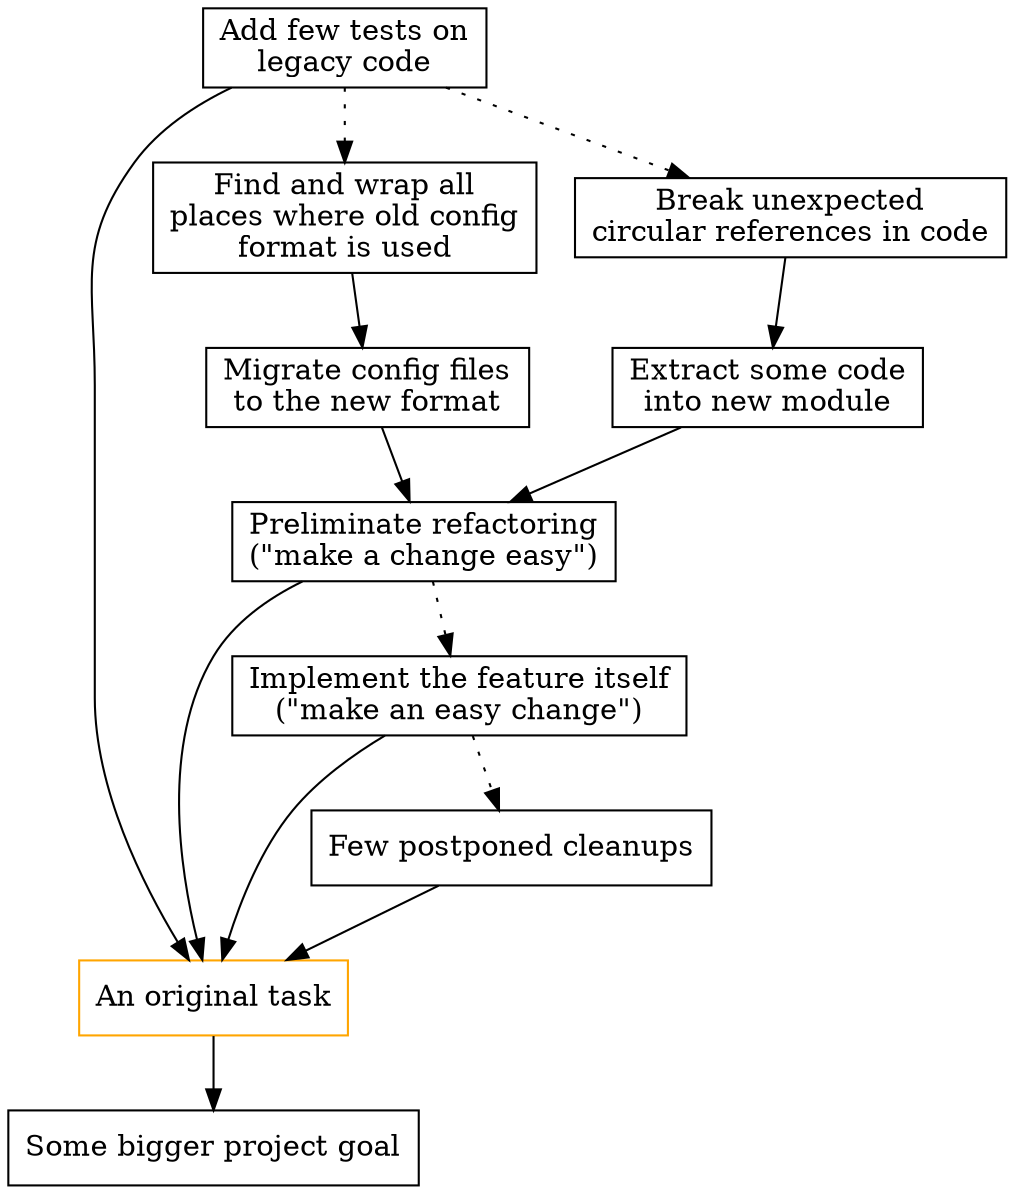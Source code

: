 digraph g {
node [shape=box];
edge [color=black];

others [label="Some bigger project goal"];
0 [label="An original task", color=orange];

2 [label="Preliminate refactoring
(&quot;make a change easy&quot;)"];
3 [label="Implement the feature itself
(&quot;make an easy change&quot;)"];
4 [label="Few postponed cleanups"];

5 [label="Migrate config files
to the new format"];

6 [label="Extract some code
into new module"];

7 [label="Find and wrap all
places where old config
format is used"];

8 [label="Break unexpected
circular references in code"];

9 [label="Add few tests on
legacy code"];

0 -> others;

2 -> 0;
3 -> 0;
4 -> 0;

2 -> 3 [style=dotted];
3 -> 4 [style=dotted];

5 -> 2;
6 -> 2;

7 -> 5;
8 -> 6;

9 -> 0;
9 -> 7 [style=dotted];
9 -> 8 [style=dotted];
}
